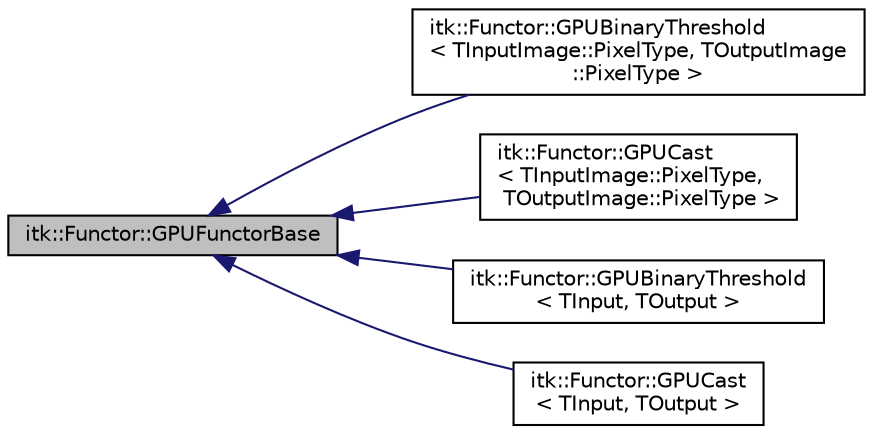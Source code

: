 digraph "itk::Functor::GPUFunctorBase"
{
 // LATEX_PDF_SIZE
  edge [fontname="Helvetica",fontsize="10",labelfontname="Helvetica",labelfontsize="10"];
  node [fontname="Helvetica",fontsize="10",shape=record];
  rankdir="LR";
  Node1 [label="itk::Functor::GPUFunctorBase",height=0.2,width=0.4,color="black", fillcolor="grey75", style="filled", fontcolor="black",tooltip="Base functor class for GPU functor image filters."];
  Node1 -> Node2 [dir="back",color="midnightblue",fontsize="10",style="solid",fontname="Helvetica"];
  Node2 [label="itk::Functor::GPUBinaryThreshold\l\< TInputImage::PixelType, TOutputImage\l::PixelType \>",height=0.2,width=0.4,color="black", fillcolor="white", style="filled",URL="$classitk_1_1Functor_1_1GPUBinaryThreshold.html",tooltip=" "];
  Node1 -> Node3 [dir="back",color="midnightblue",fontsize="10",style="solid",fontname="Helvetica"];
  Node3 [label="itk::Functor::GPUCast\l\< TInputImage::PixelType,\l TOutputImage::PixelType \>",height=0.2,width=0.4,color="black", fillcolor="white", style="filled",URL="$classitk_1_1Functor_1_1GPUCast.html",tooltip=" "];
  Node1 -> Node4 [dir="back",color="midnightblue",fontsize="10",style="solid",fontname="Helvetica"];
  Node4 [label="itk::Functor::GPUBinaryThreshold\l\< TInput, TOutput \>",height=0.2,width=0.4,color="black", fillcolor="white", style="filled",URL="$classitk_1_1Functor_1_1GPUBinaryThreshold.html",tooltip=" "];
  Node1 -> Node5 [dir="back",color="midnightblue",fontsize="10",style="solid",fontname="Helvetica"];
  Node5 [label="itk::Functor::GPUCast\l\< TInput, TOutput \>",height=0.2,width=0.4,color="black", fillcolor="white", style="filled",URL="$classitk_1_1Functor_1_1GPUCast.html",tooltip=" "];
}
